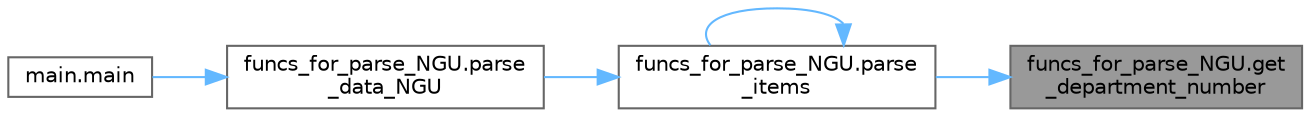 digraph "funcs_for_parse_NGU.get_department_number"
{
 // LATEX_PDF_SIZE
  bgcolor="transparent";
  edge [fontname=Helvetica,fontsize=10,labelfontname=Helvetica,labelfontsize=10];
  node [fontname=Helvetica,fontsize=10,shape=box,height=0.2,width=0.4];
  rankdir="RL";
  Node1 [id="Node000001",label="funcs_for_parse_NGU.get\l_department_number",height=0.2,width=0.4,color="gray40", fillcolor="grey60", style="filled", fontcolor="black",tooltip=" "];
  Node1 -> Node2 [id="edge1_Node000001_Node000002",dir="back",color="steelblue1",style="solid",tooltip=" "];
  Node2 [id="Node000002",label="funcs_for_parse_NGU.parse\l_items",height=0.2,width=0.4,color="grey40", fillcolor="white", style="filled",URL="$namespacefuncs__for__parse___n_g_u.html#ad57968d2b9670c98130932057bda3811",tooltip=" "];
  Node2 -> Node3 [id="edge2_Node000002_Node000003",dir="back",color="steelblue1",style="solid",tooltip=" "];
  Node3 [id="Node000003",label="funcs_for_parse_NGU.parse\l_data_NGU",height=0.2,width=0.4,color="grey40", fillcolor="white", style="filled",URL="$namespacefuncs__for__parse___n_g_u.html#a7a71ffa3d1f2ba76e24b45e6ad639f35",tooltip=" "];
  Node3 -> Node4 [id="edge3_Node000003_Node000004",dir="back",color="steelblue1",style="solid",tooltip=" "];
  Node4 [id="Node000004",label="main.main",height=0.2,width=0.4,color="grey40", fillcolor="white", style="filled",URL="$namespacemain.html#a3140e9a5b6a71ffbf498198cfc471b88",tooltip=" "];
  Node2 -> Node2 [id="edge4_Node000002_Node000002",dir="back",color="steelblue1",style="solid",tooltip=" "];
}
